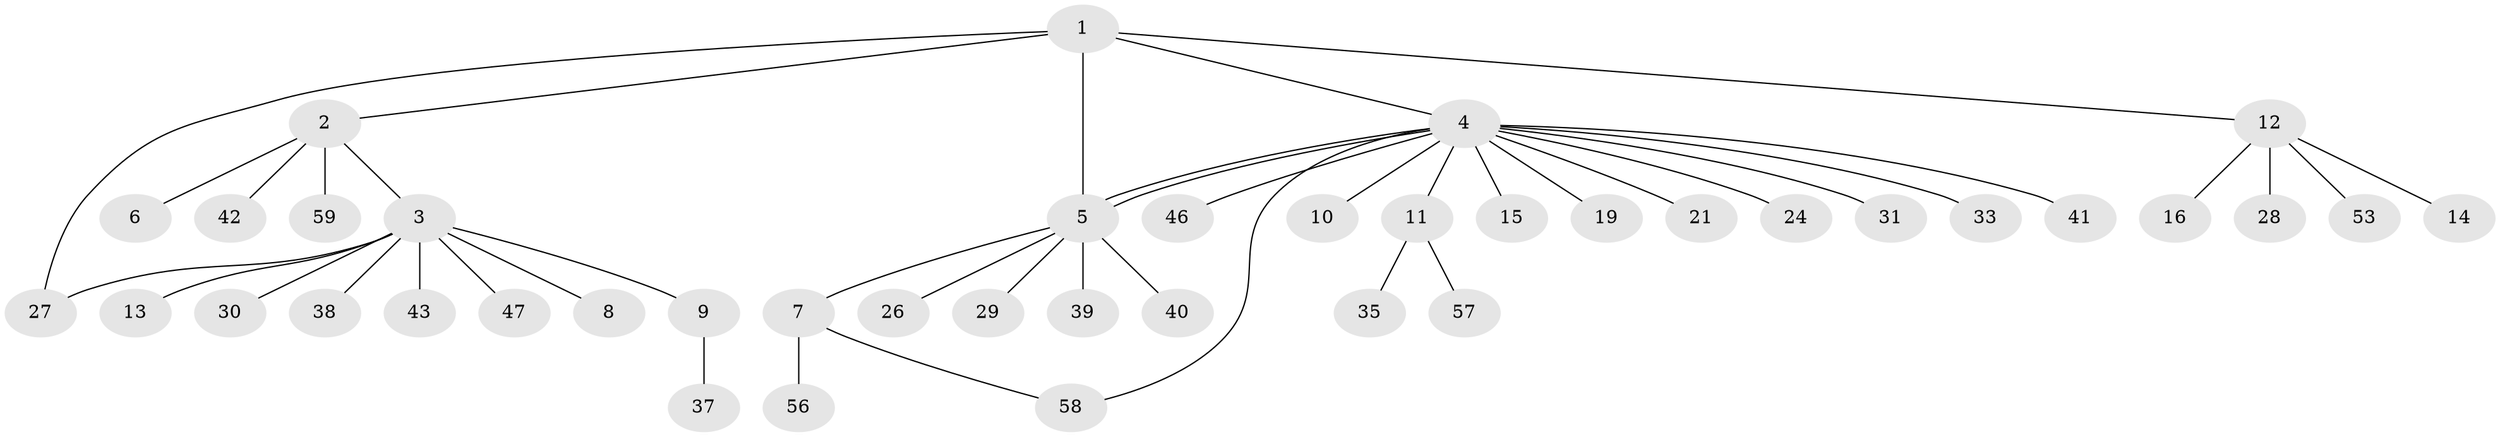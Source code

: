 // original degree distribution, {6: 0.03333333333333333, 5: 0.016666666666666666, 10: 0.016666666666666666, 15: 0.016666666666666666, 7: 0.016666666666666666, 1: 0.6, 3: 0.05, 2: 0.23333333333333334, 4: 0.016666666666666666}
// Generated by graph-tools (version 1.1) at 2025/11/02/27/25 16:11:10]
// undirected, 41 vertices, 44 edges
graph export_dot {
graph [start="1"]
  node [color=gray90,style=filled];
  1 [super="+51"];
  2 [super="+32"];
  3 [super="+18"];
  4 [super="+34"];
  5 [super="+17"];
  6;
  7;
  8 [super="+20"];
  9 [super="+23"];
  10 [super="+22"];
  11 [super="+48"];
  12 [super="+55"];
  13 [super="+25"];
  14 [super="+54"];
  15;
  16 [super="+36"];
  19;
  21 [super="+60"];
  24;
  26;
  27;
  28;
  29;
  30;
  31 [super="+49"];
  33;
  35 [super="+52"];
  37 [super="+50"];
  38;
  39;
  40;
  41;
  42 [super="+45"];
  43 [super="+44"];
  46;
  47;
  53;
  56;
  57;
  58;
  59;
  1 -- 2;
  1 -- 4;
  1 -- 5;
  1 -- 12;
  1 -- 27;
  2 -- 3;
  2 -- 6;
  2 -- 42;
  2 -- 59;
  3 -- 8;
  3 -- 9;
  3 -- 13;
  3 -- 27;
  3 -- 30;
  3 -- 38;
  3 -- 43;
  3 -- 47;
  4 -- 5;
  4 -- 5;
  4 -- 10;
  4 -- 11;
  4 -- 15;
  4 -- 19;
  4 -- 21;
  4 -- 24;
  4 -- 31;
  4 -- 33;
  4 -- 41;
  4 -- 46;
  4 -- 58;
  5 -- 7;
  5 -- 39;
  5 -- 40;
  5 -- 26;
  5 -- 29;
  7 -- 56;
  7 -- 58;
  9 -- 37;
  11 -- 35;
  11 -- 57;
  12 -- 14;
  12 -- 16;
  12 -- 28;
  12 -- 53;
}
